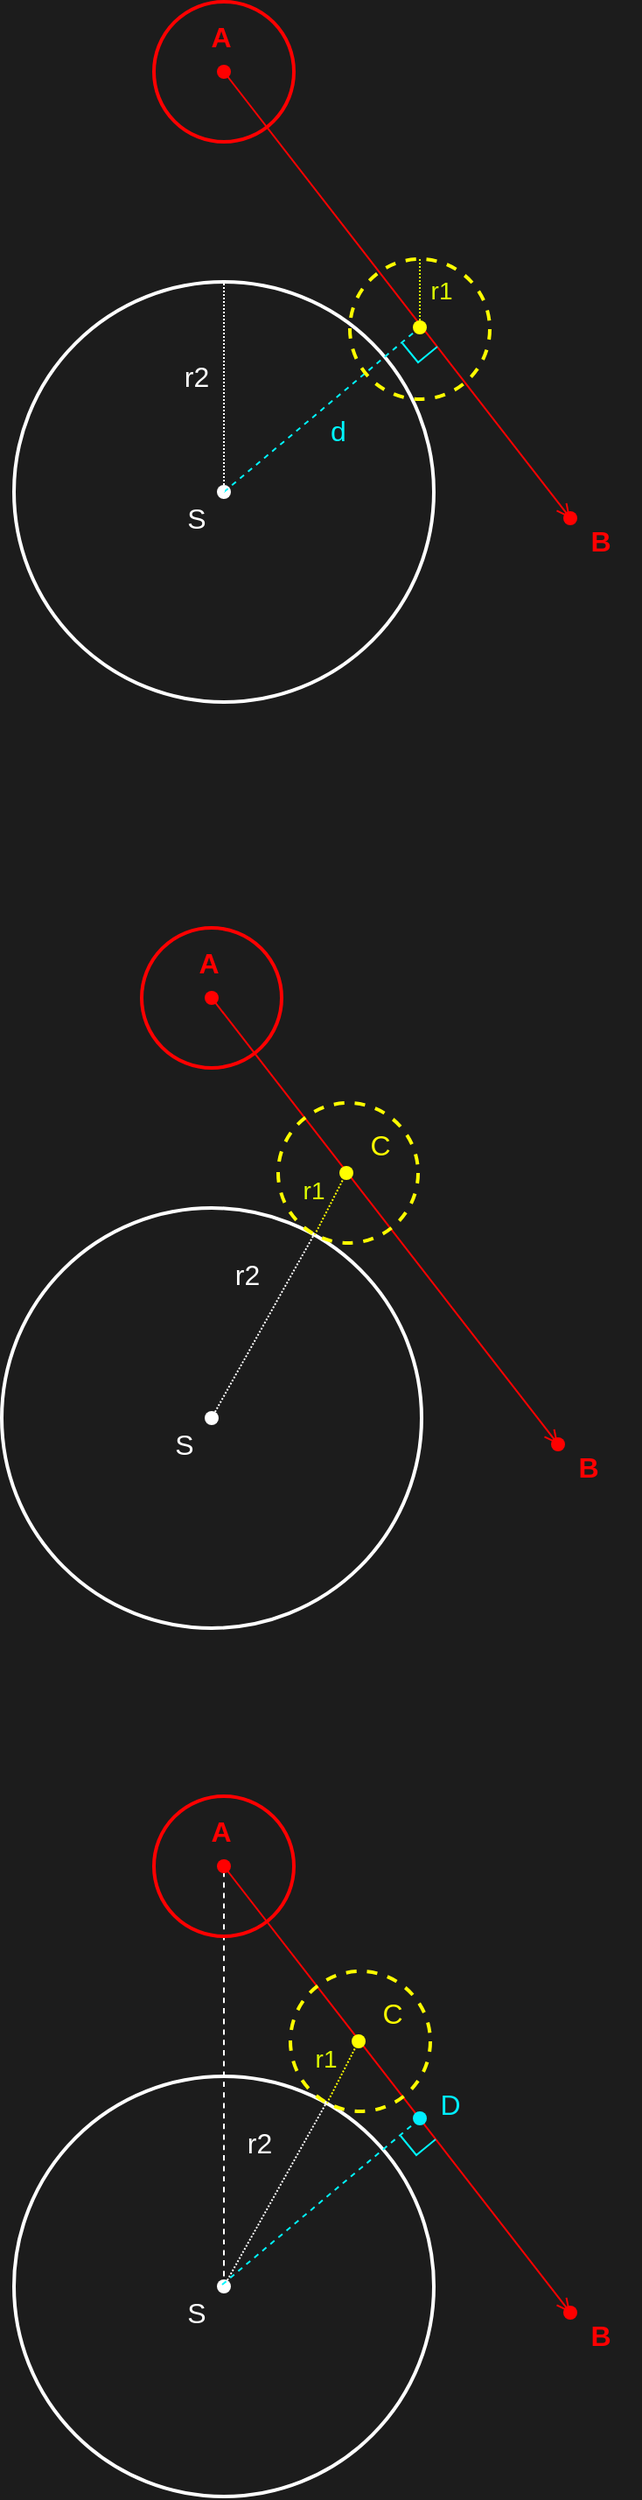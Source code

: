 <mxfile version="15.4.1" type="device"><diagram id="fCZ8dxqV5h4fluIDWIOY" name="Page-1"><mxGraphModel dx="789" dy="752" grid="0" gridSize="20" guides="1" tooltips="1" connect="1" arrows="1" fold="1" page="0" pageScale="1" pageWidth="827" pageHeight="1169" background="#1C1C1C" math="0" shadow="0"><root><mxCell id="0"/><mxCell id="1" parent="0"/><mxCell id="T7oiDlKmzv_vdTTcZeZM-1" value="" style="ellipse;whiteSpace=wrap;html=1;aspect=fixed;fillColor=none;strokeColor=#FFFFFF;strokeWidth=2;" parent="1" vertex="1"><mxGeometry x="240" y="320" width="240" height="240" as="geometry"/></mxCell><mxCell id="T7oiDlKmzv_vdTTcZeZM-6" value="" style="group" parent="1" vertex="1" connectable="0"><mxGeometry x="320" y="160" width="80" height="80" as="geometry"/></mxCell><mxCell id="T7oiDlKmzv_vdTTcZeZM-2" value="" style="ellipse;whiteSpace=wrap;html=1;aspect=fixed;fillColor=none;strokeColor=#FF0000;strokeWidth=2;" parent="T7oiDlKmzv_vdTTcZeZM-6" vertex="1"><mxGeometry width="80" height="80" as="geometry"/></mxCell><mxCell id="T7oiDlKmzv_vdTTcZeZM-5" value="" style="shape=waypoint;sketch=0;size=6;pointerEvents=1;points=[];fillColor=none;resizable=0;rotatable=0;perimeter=centerPerimeter;snapToPoint=1;strokeColor=#FF0000;strokeWidth=2;" parent="T7oiDlKmzv_vdTTcZeZM-6" vertex="1"><mxGeometry x="20" y="20" width="40" height="40" as="geometry"/></mxCell><mxCell id="VH2lCAt-w7yX6zZefVOD-40" value="A" style="text;html=1;align=center;verticalAlign=middle;resizable=0;points=[];autosize=1;strokeColor=none;fillColor=none;fontColor=#FF0000;fontStyle=1;fontSize=16;" vertex="1" parent="T7oiDlKmzv_vdTTcZeZM-6"><mxGeometry x="27" y="8" width="22" height="23" as="geometry"/></mxCell><mxCell id="T7oiDlKmzv_vdTTcZeZM-12" style="rounded=0;orthogonalLoop=1;jettySize=auto;html=1;strokeColor=#FF0000;exitX=0.45;exitY=0.525;exitDx=0;exitDy=0;exitPerimeter=0;endArrow=open;endFill=0;" parent="1" edge="1" target="T7oiDlKmzv_vdTTcZeZM-9" source="T7oiDlKmzv_vdTTcZeZM-5"><mxGeometry relative="1" as="geometry"><mxPoint x="415" y="284" as="targetPoint"/><mxPoint x="389" y="243" as="sourcePoint"/></mxGeometry></mxCell><mxCell id="T7oiDlKmzv_vdTTcZeZM-17" value="d" style="text;html=1;align=center;verticalAlign=middle;resizable=0;points=[];autosize=1;strokeColor=none;fillColor=none;fontSize=16;fontColor=#00F7FF;" parent="1" vertex="1"><mxGeometry x="405" y="395" width="40" height="20" as="geometry"/></mxCell><mxCell id="T7oiDlKmzv_vdTTcZeZM-18" value="r2" style="text;html=1;align=center;verticalAlign=middle;resizable=0;points=[];autosize=1;strokeColor=none;fillColor=none;fontSize=16;fontColor=#FFFFFF;" parent="1" vertex="1"><mxGeometry x="324" y="364" width="40" height="20" as="geometry"/></mxCell><mxCell id="T7oiDlKmzv_vdTTcZeZM-20" style="rounded=0;orthogonalLoop=1;jettySize=auto;html=1;strokeColor=#DDFF00;endArrow=none;endFill=0;dashed=1;dashPattern=1 1;fontColor=#DDFF00;exitX=0.5;exitY=0;exitDx=0;exitDy=0;" parent="1" target="VH2lCAt-w7yX6zZefVOD-39" edge="1" source="T7oiDlKmzv_vdTTcZeZM-8"><mxGeometry relative="1" as="geometry"><mxPoint x="559" y="356" as="targetPoint"/><mxPoint x="602" y="302" as="sourcePoint"/></mxGeometry></mxCell><mxCell id="T7oiDlKmzv_vdTTcZeZM-21" value="r1" style="text;html=1;align=center;verticalAlign=middle;resizable=0;points=[];autosize=1;strokeColor=none;fillColor=none;fontSize=14;fontColor=#DDFF00;" parent="1" vertex="1"><mxGeometry x="464" y="315" width="40" height="20" as="geometry"/></mxCell><mxCell id="T7oiDlKmzv_vdTTcZeZM-3" value="" style="shape=waypoint;sketch=0;fillStyle=solid;size=6;pointerEvents=1;points=[];fillColor=none;resizable=0;rotatable=0;perimeter=centerPerimeter;snapToPoint=1;strokeColor=#FFFFFF;strokeWidth=2;" parent="1" vertex="1"><mxGeometry x="340" y="420" width="40" height="40" as="geometry"/></mxCell><mxCell id="T7oiDlKmzv_vdTTcZeZM-11" value="" style="group" parent="1" vertex="1" connectable="0"><mxGeometry x="518" y="415" width="80" height="80" as="geometry"/></mxCell><mxCell id="T7oiDlKmzv_vdTTcZeZM-7" value="" style="group;shadow=0;" parent="T7oiDlKmzv_vdTTcZeZM-11" vertex="1" connectable="0"><mxGeometry width="80" height="80" as="geometry"/></mxCell><mxCell id="T7oiDlKmzv_vdTTcZeZM-9" value="" style="shape=waypoint;sketch=0;size=6;pointerEvents=1;points=[];fillColor=none;resizable=0;rotatable=0;perimeter=centerPerimeter;snapToPoint=1;strokeColor=#FF0000;strokeWidth=2;" parent="T7oiDlKmzv_vdTTcZeZM-7" vertex="1"><mxGeometry x="20" y="20" width="40" height="40" as="geometry"/></mxCell><mxCell id="VH2lCAt-w7yX6zZefVOD-41" value="B" style="text;html=1;align=center;verticalAlign=middle;resizable=0;points=[];autosize=1;strokeColor=none;fillColor=none;fontColor=#FF0000;fontStyle=1;fontSize=16;" vertex="1" parent="T7oiDlKmzv_vdTTcZeZM-7"><mxGeometry x="46" y="41" width="22" height="23" as="geometry"/></mxCell><mxCell id="T7oiDlKmzv_vdTTcZeZM-13" style="rounded=0;orthogonalLoop=1;jettySize=auto;html=1;strokeColor=#00F7FF;endArrow=none;endFill=0;exitX=0.617;exitY=0.559;exitDx=0;exitDy=0;exitPerimeter=0;dashed=1;" parent="1" source="T7oiDlKmzv_vdTTcZeZM-3" edge="1" target="VH2lCAt-w7yX6zZefVOD-39"><mxGeometry x="240" y="320" as="geometry"><mxPoint x="440" y="330" as="targetPoint"/><mxPoint x="500" y="240.0" as="sourcePoint"/></mxGeometry></mxCell><mxCell id="T7oiDlKmzv_vdTTcZeZM-14" style="rounded=0;orthogonalLoop=1;jettySize=auto;html=1;strokeColor=#FFFFFF;endArrow=none;endFill=0;entryX=0.5;entryY=0;entryDx=0;entryDy=0;dashed=1;dashPattern=1 1;fontColor=#DDFF00;" parent="1" source="T7oiDlKmzv_vdTTcZeZM-3" target="T7oiDlKmzv_vdTTcZeZM-1" edge="1"><mxGeometry x="240" y="320" as="geometry"><mxPoint x="620" y="460" as="targetPoint"/><mxPoint x="540" y="570" as="sourcePoint"/></mxGeometry></mxCell><mxCell id="T7oiDlKmzv_vdTTcZeZM-8" value="" style="ellipse;whiteSpace=wrap;html=1;aspect=fixed;fillColor=none;strokeColor=#FFFF00;strokeWidth=2;dashed=1;" parent="1" vertex="1"><mxGeometry x="432" y="307" width="80" height="80" as="geometry"/></mxCell><mxCell id="VH2lCAt-w7yX6zZefVOD-39" value="" style="shape=waypoint;sketch=0;size=6;pointerEvents=1;points=[];fillColor=none;resizable=0;rotatable=0;perimeter=centerPerimeter;snapToPoint=1;fontColor=#FFFF00;strokeColor=#FFFF00;strokeWidth=2;" vertex="1" parent="1"><mxGeometry x="452" y="326" width="40" height="40" as="geometry"/></mxCell><mxCell id="VH2lCAt-w7yX6zZefVOD-42" value="S" style="text;html=1;align=center;verticalAlign=middle;resizable=0;points=[];autosize=1;strokeColor=none;fillColor=none;fontSize=16;fontColor=#FFFFFF;fontStyle=0" vertex="1" parent="1"><mxGeometry x="333.5" y="443.5" width="21" height="23" as="geometry"/></mxCell><mxCell id="VH2lCAt-w7yX6zZefVOD-43" style="rounded=0;orthogonalLoop=1;jettySize=auto;html=1;strokeColor=#00F7FF;endArrow=none;endFill=0;" edge="1" parent="1"><mxGeometry x="251" y="330" as="geometry"><mxPoint x="482" y="357" as="targetPoint"/><mxPoint x="462" y="355" as="sourcePoint"/><Array as="points"><mxPoint x="471" y="366"/></Array></mxGeometry></mxCell><mxCell id="VH2lCAt-w7yX6zZefVOD-44" value="" style="ellipse;whiteSpace=wrap;html=1;aspect=fixed;fillColor=none;strokeColor=#FFFFFF;strokeWidth=2;" vertex="1" parent="1"><mxGeometry x="233" y="849" width="240" height="240" as="geometry"/></mxCell><mxCell id="VH2lCAt-w7yX6zZefVOD-45" value="" style="group" vertex="1" connectable="0" parent="1"><mxGeometry x="313" y="689" width="80" height="80" as="geometry"/></mxCell><mxCell id="VH2lCAt-w7yX6zZefVOD-46" value="" style="ellipse;whiteSpace=wrap;html=1;aspect=fixed;fillColor=none;strokeColor=#FF0000;strokeWidth=2;" vertex="1" parent="VH2lCAt-w7yX6zZefVOD-45"><mxGeometry width="80" height="80" as="geometry"/></mxCell><mxCell id="VH2lCAt-w7yX6zZefVOD-47" value="" style="shape=waypoint;sketch=0;size=6;pointerEvents=1;points=[];fillColor=none;resizable=0;rotatable=0;perimeter=centerPerimeter;snapToPoint=1;strokeColor=#FF0000;strokeWidth=2;" vertex="1" parent="VH2lCAt-w7yX6zZefVOD-45"><mxGeometry x="20" y="20" width="40" height="40" as="geometry"/></mxCell><mxCell id="VH2lCAt-w7yX6zZefVOD-48" value="A" style="text;html=1;align=center;verticalAlign=middle;resizable=0;points=[];autosize=1;strokeColor=none;fillColor=none;fontColor=#FF0000;fontStyle=1;fontSize=16;" vertex="1" parent="VH2lCAt-w7yX6zZefVOD-45"><mxGeometry x="27" y="8" width="22" height="23" as="geometry"/></mxCell><mxCell id="VH2lCAt-w7yX6zZefVOD-49" style="rounded=0;orthogonalLoop=1;jettySize=auto;html=1;strokeColor=#FF0000;exitX=0.45;exitY=0.525;exitDx=0;exitDy=0;exitPerimeter=0;endArrow=open;endFill=0;" edge="1" parent="1" source="VH2lCAt-w7yX6zZefVOD-47" target="VH2lCAt-w7yX6zZefVOD-57"><mxGeometry relative="1" as="geometry"><mxPoint x="408" y="813" as="targetPoint"/><mxPoint x="382" y="772" as="sourcePoint"/></mxGeometry></mxCell><mxCell id="VH2lCAt-w7yX6zZefVOD-51" value="r2" style="text;html=1;align=center;verticalAlign=middle;resizable=0;points=[];autosize=1;strokeColor=none;fillColor=none;fontSize=16;fontColor=#FFFFFF;" vertex="1" parent="1"><mxGeometry x="353" y="877" width="40" height="20" as="geometry"/></mxCell><mxCell id="VH2lCAt-w7yX6zZefVOD-53" value="r1" style="text;html=1;align=center;verticalAlign=middle;resizable=0;points=[];autosize=1;strokeColor=none;fillColor=none;fontSize=14;fontColor=#DDFF00;" vertex="1" parent="1"><mxGeometry x="391" y="829" width="40" height="20" as="geometry"/></mxCell><mxCell id="VH2lCAt-w7yX6zZefVOD-54" value="" style="shape=waypoint;sketch=0;fillStyle=solid;size=6;pointerEvents=1;points=[];fillColor=none;resizable=0;rotatable=0;perimeter=centerPerimeter;snapToPoint=1;strokeColor=#FFFFFF;strokeWidth=2;" vertex="1" parent="1"><mxGeometry x="333" y="949" width="40" height="40" as="geometry"/></mxCell><mxCell id="VH2lCAt-w7yX6zZefVOD-55" value="" style="group" vertex="1" connectable="0" parent="1"><mxGeometry x="511" y="944" width="80" height="80" as="geometry"/></mxCell><mxCell id="VH2lCAt-w7yX6zZefVOD-56" value="" style="group;shadow=0;" vertex="1" connectable="0" parent="VH2lCAt-w7yX6zZefVOD-55"><mxGeometry width="80" height="80" as="geometry"/></mxCell><mxCell id="VH2lCAt-w7yX6zZefVOD-57" value="" style="shape=waypoint;sketch=0;size=6;pointerEvents=1;points=[];fillColor=none;resizable=0;rotatable=0;perimeter=centerPerimeter;snapToPoint=1;strokeColor=#FF0000;strokeWidth=2;" vertex="1" parent="VH2lCAt-w7yX6zZefVOD-56"><mxGeometry x="20" y="20" width="40" height="40" as="geometry"/></mxCell><mxCell id="VH2lCAt-w7yX6zZefVOD-58" value="B" style="text;html=1;align=center;verticalAlign=middle;resizable=0;points=[];autosize=1;strokeColor=none;fillColor=none;fontColor=#FF0000;fontStyle=1;fontSize=16;" vertex="1" parent="VH2lCAt-w7yX6zZefVOD-56"><mxGeometry x="46" y="41" width="22" height="23" as="geometry"/></mxCell><mxCell id="VH2lCAt-w7yX6zZefVOD-60" style="rounded=0;orthogonalLoop=1;jettySize=auto;html=1;strokeColor=#FFFFFF;endArrow=none;endFill=0;entryX=0.745;entryY=0.061;entryDx=0;entryDy=0;dashed=1;dashPattern=1 1;fontColor=#DDFF00;entryPerimeter=0;" edge="1" parent="1" source="VH2lCAt-w7yX6zZefVOD-54" target="VH2lCAt-w7yX6zZefVOD-44"><mxGeometry x="233" y="849" as="geometry"><mxPoint x="613" y="989" as="targetPoint"/><mxPoint x="533" y="1099" as="sourcePoint"/></mxGeometry></mxCell><mxCell id="VH2lCAt-w7yX6zZefVOD-61" value="" style="ellipse;whiteSpace=wrap;html=1;aspect=fixed;fillColor=none;strokeColor=#FFFF00;strokeWidth=2;dashed=1;" vertex="1" parent="1"><mxGeometry x="391" y="789" width="80" height="80" as="geometry"/></mxCell><mxCell id="VH2lCAt-w7yX6zZefVOD-63" value="S" style="text;html=1;align=center;verticalAlign=middle;resizable=0;points=[];autosize=1;strokeColor=none;fillColor=none;fontSize=16;fontColor=#FFFFFF;fontStyle=0" vertex="1" parent="1"><mxGeometry x="326.5" y="972.5" width="21" height="23" as="geometry"/></mxCell><mxCell id="VH2lCAt-w7yX6zZefVOD-65" value="" style="shape=waypoint;sketch=0;size=6;pointerEvents=1;points=[];fillColor=none;resizable=0;rotatable=0;perimeter=centerPerimeter;snapToPoint=1;fontColor=#FFFF00;strokeColor=#FFFF00;strokeWidth=2;" vertex="1" parent="1"><mxGeometry x="410" y="809" width="40" height="40" as="geometry"/></mxCell><mxCell id="VH2lCAt-w7yX6zZefVOD-66" style="rounded=0;orthogonalLoop=1;jettySize=auto;html=1;strokeColor=#FFFF00;endArrow=none;endFill=0;dashed=1;dashPattern=1 1;fontColor=#DDFF00;exitX=0.261;exitY=0.943;exitDx=0;exitDy=0;exitPerimeter=0;" edge="1" parent="1" source="VH2lCAt-w7yX6zZefVOD-61" target="VH2lCAt-w7yX6zZefVOD-65"><mxGeometry x="253" y="869" as="geometry"><mxPoint x="431.8" y="883.64" as="targetPoint"/><mxPoint x="373.0" y="989" as="sourcePoint"/></mxGeometry></mxCell><mxCell id="VH2lCAt-w7yX6zZefVOD-67" value="C" style="text;html=1;align=center;verticalAlign=middle;resizable=0;points=[];autosize=1;strokeColor=none;fillColor=none;fontColor=#FFFF00;fontStyle=0;fontSize=16;" vertex="1" parent="1"><mxGeometry x="438" y="801" width="22" height="23" as="geometry"/></mxCell><mxCell id="VH2lCAt-w7yX6zZefVOD-95" style="edgeStyle=orthogonalEdgeStyle;curved=1;rounded=0;orthogonalLoop=1;jettySize=auto;html=1;fontSize=16;fontColor=#00EEFF;endArrow=none;endFill=0;strokeColor=#FFFFFF;dashed=1;entryX=0.624;entryY=0.538;entryDx=0;entryDy=0;entryPerimeter=0;" edge="1" parent="1" source="VH2lCAt-w7yX6zZefVOD-77" target="VH2lCAt-w7yX6zZefVOD-71"><mxGeometry relative="1" as="geometry"><mxPoint x="360" y="1295.483" as="targetPoint"/></mxGeometry></mxCell><mxCell id="VH2lCAt-w7yX6zZefVOD-68" value="" style="ellipse;whiteSpace=wrap;html=1;aspect=fixed;fillColor=none;strokeColor=#FFFFFF;strokeWidth=2;" vertex="1" parent="1"><mxGeometry x="240" y="1345" width="240" height="240" as="geometry"/></mxCell><mxCell id="VH2lCAt-w7yX6zZefVOD-69" value="" style="group" vertex="1" connectable="0" parent="1"><mxGeometry x="320" y="1185" width="80" height="80" as="geometry"/></mxCell><mxCell id="VH2lCAt-w7yX6zZefVOD-70" value="" style="ellipse;whiteSpace=wrap;html=1;aspect=fixed;fillColor=none;strokeColor=#FF0000;strokeWidth=2;" vertex="1" parent="VH2lCAt-w7yX6zZefVOD-69"><mxGeometry width="80" height="80" as="geometry"/></mxCell><mxCell id="VH2lCAt-w7yX6zZefVOD-71" value="" style="shape=waypoint;sketch=0;size=6;pointerEvents=1;points=[];fillColor=none;resizable=0;rotatable=0;perimeter=centerPerimeter;snapToPoint=1;strokeColor=#FF0000;strokeWidth=2;" vertex="1" parent="VH2lCAt-w7yX6zZefVOD-69"><mxGeometry x="20" y="20" width="40" height="40" as="geometry"/></mxCell><mxCell id="VH2lCAt-w7yX6zZefVOD-72" value="A" style="text;html=1;align=center;verticalAlign=middle;resizable=0;points=[];autosize=1;strokeColor=none;fillColor=none;fontColor=#FF0000;fontStyle=1;fontSize=16;" vertex="1" parent="VH2lCAt-w7yX6zZefVOD-69"><mxGeometry x="27" y="8" width="22" height="23" as="geometry"/></mxCell><mxCell id="VH2lCAt-w7yX6zZefVOD-73" style="rounded=0;orthogonalLoop=1;jettySize=auto;html=1;strokeColor=#FF0000;exitX=0.45;exitY=0.525;exitDx=0;exitDy=0;exitPerimeter=0;endArrow=open;endFill=0;" edge="1" source="VH2lCAt-w7yX6zZefVOD-71" target="VH2lCAt-w7yX6zZefVOD-80" parent="1"><mxGeometry relative="1" as="geometry"><mxPoint x="415" y="1309" as="targetPoint"/><mxPoint x="389" y="1268" as="sourcePoint"/></mxGeometry></mxCell><mxCell id="VH2lCAt-w7yX6zZefVOD-75" value="r2" style="text;html=1;align=center;verticalAlign=middle;resizable=0;points=[];autosize=1;strokeColor=none;fillColor=none;fontSize=16;fontColor=#FFFFFF;" vertex="1" parent="1"><mxGeometry x="360" y="1373" width="40" height="20" as="geometry"/></mxCell><mxCell id="VH2lCAt-w7yX6zZefVOD-76" value="r1" style="text;html=1;align=center;verticalAlign=middle;resizable=0;points=[];autosize=1;strokeColor=none;fillColor=none;fontSize=14;fontColor=#DDFF00;" vertex="1" parent="1"><mxGeometry x="398" y="1325" width="40" height="20" as="geometry"/></mxCell><mxCell id="VH2lCAt-w7yX6zZefVOD-77" value="" style="shape=waypoint;sketch=0;fillStyle=solid;size=6;pointerEvents=1;points=[];fillColor=none;resizable=0;rotatable=0;perimeter=centerPerimeter;snapToPoint=1;strokeColor=#FFFFFF;strokeWidth=2;" vertex="1" parent="1"><mxGeometry x="340" y="1445" width="40" height="40" as="geometry"/></mxCell><mxCell id="VH2lCAt-w7yX6zZefVOD-78" value="" style="group" vertex="1" connectable="0" parent="1"><mxGeometry x="518" y="1440" width="80" height="80" as="geometry"/></mxCell><mxCell id="VH2lCAt-w7yX6zZefVOD-79" value="" style="group;shadow=0;" vertex="1" connectable="0" parent="VH2lCAt-w7yX6zZefVOD-78"><mxGeometry width="80" height="80" as="geometry"/></mxCell><mxCell id="VH2lCAt-w7yX6zZefVOD-80" value="" style="shape=waypoint;sketch=0;size=6;pointerEvents=1;points=[];fillColor=none;resizable=0;rotatable=0;perimeter=centerPerimeter;snapToPoint=1;strokeColor=#FF0000;strokeWidth=2;" vertex="1" parent="VH2lCAt-w7yX6zZefVOD-79"><mxGeometry x="20" y="20" width="40" height="40" as="geometry"/></mxCell><mxCell id="VH2lCAt-w7yX6zZefVOD-81" value="B" style="text;html=1;align=center;verticalAlign=middle;resizable=0;points=[];autosize=1;strokeColor=none;fillColor=none;fontColor=#FF0000;fontStyle=1;fontSize=16;" vertex="1" parent="VH2lCAt-w7yX6zZefVOD-79"><mxGeometry x="46" y="41" width="22" height="23" as="geometry"/></mxCell><mxCell id="VH2lCAt-w7yX6zZefVOD-83" style="rounded=0;orthogonalLoop=1;jettySize=auto;html=1;strokeColor=#FFFFFF;endArrow=none;endFill=0;entryX=0.745;entryY=0.061;entryDx=0;entryDy=0;dashed=1;dashPattern=1 1;fontColor=#DDFF00;entryPerimeter=0;" edge="1" source="VH2lCAt-w7yX6zZefVOD-77" target="VH2lCAt-w7yX6zZefVOD-68" parent="1"><mxGeometry x="240" y="1345" as="geometry"><mxPoint x="620" y="1485" as="targetPoint"/><mxPoint x="540" y="1595" as="sourcePoint"/></mxGeometry></mxCell><mxCell id="VH2lCAt-w7yX6zZefVOD-84" value="" style="ellipse;whiteSpace=wrap;html=1;aspect=fixed;fillColor=none;strokeColor=#FFFF00;strokeWidth=2;dashed=1;" vertex="1" parent="1"><mxGeometry x="398" y="1285" width="80" height="80" as="geometry"/></mxCell><mxCell id="VH2lCAt-w7yX6zZefVOD-85" value="S" style="text;html=1;align=center;verticalAlign=middle;resizable=0;points=[];autosize=1;strokeColor=none;fillColor=none;fontSize=16;fontColor=#FFFFFF;fontStyle=0" vertex="1" parent="1"><mxGeometry x="333.5" y="1468.5" width="21" height="23" as="geometry"/></mxCell><mxCell id="VH2lCAt-w7yX6zZefVOD-86" value="" style="shape=waypoint;sketch=0;size=6;pointerEvents=1;points=[];fillColor=none;resizable=0;rotatable=0;perimeter=centerPerimeter;snapToPoint=1;fontColor=#FFFF00;strokeColor=#FFFF00;strokeWidth=2;" vertex="1" parent="1"><mxGeometry x="417" y="1305" width="40" height="40" as="geometry"/></mxCell><mxCell id="VH2lCAt-w7yX6zZefVOD-87" style="rounded=0;orthogonalLoop=1;jettySize=auto;html=1;strokeColor=#FFFF00;endArrow=none;endFill=0;dashed=1;dashPattern=1 1;fontColor=#DDFF00;exitX=0.261;exitY=0.943;exitDx=0;exitDy=0;exitPerimeter=0;" edge="1" source="VH2lCAt-w7yX6zZefVOD-84" target="VH2lCAt-w7yX6zZefVOD-86" parent="1"><mxGeometry x="260" y="1365" as="geometry"><mxPoint x="438.8" y="1379.64" as="targetPoint"/><mxPoint x="380.0" y="1485" as="sourcePoint"/></mxGeometry></mxCell><mxCell id="VH2lCAt-w7yX6zZefVOD-88" value="C" style="text;html=1;align=center;verticalAlign=middle;resizable=0;points=[];autosize=1;strokeColor=none;fillColor=none;fontColor=#FFFF00;fontStyle=0;fontSize=16;" vertex="1" parent="1"><mxGeometry x="445" y="1297" width="22" height="23" as="geometry"/></mxCell><mxCell id="VH2lCAt-w7yX6zZefVOD-91" value="" style="group" vertex="1" connectable="0" parent="1"><mxGeometry x="359" y="1370" width="112" height="94" as="geometry"/></mxCell><mxCell id="VH2lCAt-w7yX6zZefVOD-89" style="rounded=0;orthogonalLoop=1;jettySize=auto;html=1;strokeColor=#00F7FF;endArrow=none;endFill=0;" edge="1" parent="VH2lCAt-w7yX6zZefVOD-91"><mxGeometry x="-109" y="-16" as="geometry"><mxPoint x="122" y="11" as="targetPoint"/><mxPoint x="102" y="9" as="sourcePoint"/><Array as="points"><mxPoint x="111" y="20"/></Array></mxGeometry></mxCell><mxCell id="VH2lCAt-w7yX6zZefVOD-90" style="rounded=0;orthogonalLoop=1;jettySize=auto;html=1;strokeColor=#00F7FF;endArrow=none;endFill=0;exitX=0.617;exitY=0.559;exitDx=0;exitDy=0;exitPerimeter=0;dashed=1;" edge="1" parent="VH2lCAt-w7yX6zZefVOD-91"><mxGeometry x="-120" y="-26" as="geometry"><mxPoint x="112" as="targetPoint"/><mxPoint y="94" as="sourcePoint"/></mxGeometry></mxCell><mxCell id="VH2lCAt-w7yX6zZefVOD-93" value="" style="shape=waypoint;sketch=0;size=6;pointerEvents=1;points=[];fillColor=none;resizable=0;rotatable=0;perimeter=centerPerimeter;snapToPoint=1;fontColor=#FFFF00;strokeColor=#00EEFF;strokeWidth=2;" vertex="1" parent="1"><mxGeometry x="452" y="1349" width="40" height="40" as="geometry"/></mxCell><mxCell id="VH2lCAt-w7yX6zZefVOD-94" value="D" style="text;html=1;align=center;verticalAlign=middle;resizable=0;points=[];autosize=1;strokeColor=none;fillColor=none;fontColor=#00EEFF;fontStyle=0;fontSize=16;" vertex="1" parent="1"><mxGeometry x="478" y="1349" width="22" height="23" as="geometry"/></mxCell></root></mxGraphModel></diagram></mxfile>